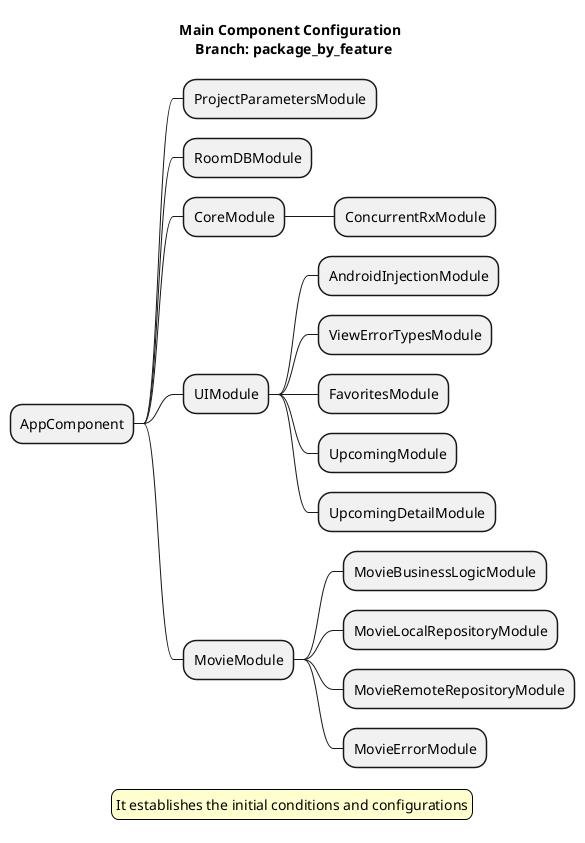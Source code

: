 @startmindmap

title Main Component Configuration \n Branch: package_by_feature
* AppComponent
** ProjectParametersModule
** RoomDBModule
** CoreModule
*** ConcurrentRxModule
** UIModule
*** AndroidInjectionModule
*** ViewErrorTypesModule
*** FavoritesModule
*** UpcomingModule
*** UpcomingDetailModule
** MovieModule
*** MovieBusinessLogicModule
*** MovieLocalRepositoryModule
*** MovieRemoteRepositoryModule
*** MovieErrorModule

legend
It establishes the initial conditions and configurations
end legend

skinparam legendBackgroundColor #FEFECE
@endmindmap